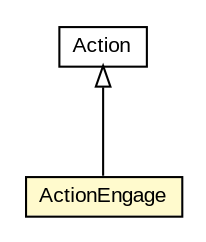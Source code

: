 #!/usr/local/bin/dot
#
# Class diagram 
# Generated by UMLGraph version 5.1 (http://www.umlgraph.org/)
#

digraph G {
	edge [fontname="arial",fontsize=10,labelfontname="arial",labelfontsize=10];
	node [fontname="arial",fontsize=10,shape=plaintext];
	nodesep=0.25;
	ranksep=0.5;
	// Univale.Tcc.RL.Pogamut.Actions.ActionEngage
	c57 [label=<<table title="Univale.Tcc.RL.Pogamut.Actions.ActionEngage" border="0" cellborder="1" cellspacing="0" cellpadding="2" port="p" bgcolor="lemonChiffon" href="./ActionEngage.html">
		<tr><td><table border="0" cellspacing="0" cellpadding="1">
<tr><td align="center" balign="center"> ActionEngage </td></tr>
		</table></td></tr>
		</table>>, fontname="arial", fontcolor="black", fontsize=10.0];
	// Univale.Tcc.RL.Pogamut.Actions.Action
	c58 [label=<<table title="Univale.Tcc.RL.Pogamut.Actions.Action" border="0" cellborder="1" cellspacing="0" cellpadding="2" port="p" href="./Action.html">
		<tr><td><table border="0" cellspacing="0" cellpadding="1">
<tr><td align="center" balign="center"> Action </td></tr>
		</table></td></tr>
		</table>>, fontname="arial", fontcolor="black", fontsize=10.0];
	//Univale.Tcc.RL.Pogamut.Actions.ActionEngage extends Univale.Tcc.RL.Pogamut.Actions.Action
	c58:p -> c57:p [dir=back,arrowtail=empty];
}

